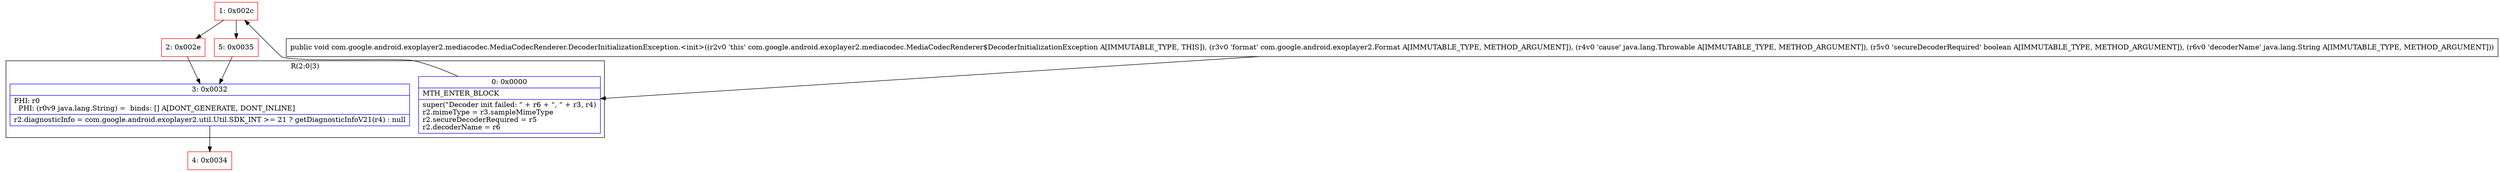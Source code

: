 digraph "CFG forcom.google.android.exoplayer2.mediacodec.MediaCodecRenderer.DecoderInitializationException.\<init\>(Lcom\/google\/android\/exoplayer2\/Format;Ljava\/lang\/Throwable;ZLjava\/lang\/String;)V" {
subgraph cluster_Region_1997411358 {
label = "R(2:0|3)";
node [shape=record,color=blue];
Node_0 [shape=record,label="{0\:\ 0x0000|MTH_ENTER_BLOCK\l|super(\"Decoder init failed: \" + r6 + \", \" + r3, r4)\lr2.mimeType = r3.sampleMimeType\lr2.secureDecoderRequired = r5\lr2.decoderName = r6\l}"];
Node_3 [shape=record,label="{3\:\ 0x0032|PHI: r0 \l  PHI: (r0v9 java.lang.String) =  binds: [] A[DONT_GENERATE, DONT_INLINE]\l|r2.diagnosticInfo = com.google.android.exoplayer2.util.Util.SDK_INT \>= 21 ? getDiagnosticInfoV21(r4) : null\l}"];
}
Node_1 [shape=record,color=red,label="{1\:\ 0x002c}"];
Node_2 [shape=record,color=red,label="{2\:\ 0x002e}"];
Node_4 [shape=record,color=red,label="{4\:\ 0x0034}"];
Node_5 [shape=record,color=red,label="{5\:\ 0x0035}"];
MethodNode[shape=record,label="{public void com.google.android.exoplayer2.mediacodec.MediaCodecRenderer.DecoderInitializationException.\<init\>((r2v0 'this' com.google.android.exoplayer2.mediacodec.MediaCodecRenderer$DecoderInitializationException A[IMMUTABLE_TYPE, THIS]), (r3v0 'format' com.google.android.exoplayer2.Format A[IMMUTABLE_TYPE, METHOD_ARGUMENT]), (r4v0 'cause' java.lang.Throwable A[IMMUTABLE_TYPE, METHOD_ARGUMENT]), (r5v0 'secureDecoderRequired' boolean A[IMMUTABLE_TYPE, METHOD_ARGUMENT]), (r6v0 'decoderName' java.lang.String A[IMMUTABLE_TYPE, METHOD_ARGUMENT])) }"];
MethodNode -> Node_0;
Node_0 -> Node_1;
Node_3 -> Node_4;
Node_1 -> Node_2;
Node_1 -> Node_5;
Node_2 -> Node_3;
Node_5 -> Node_3;
}

